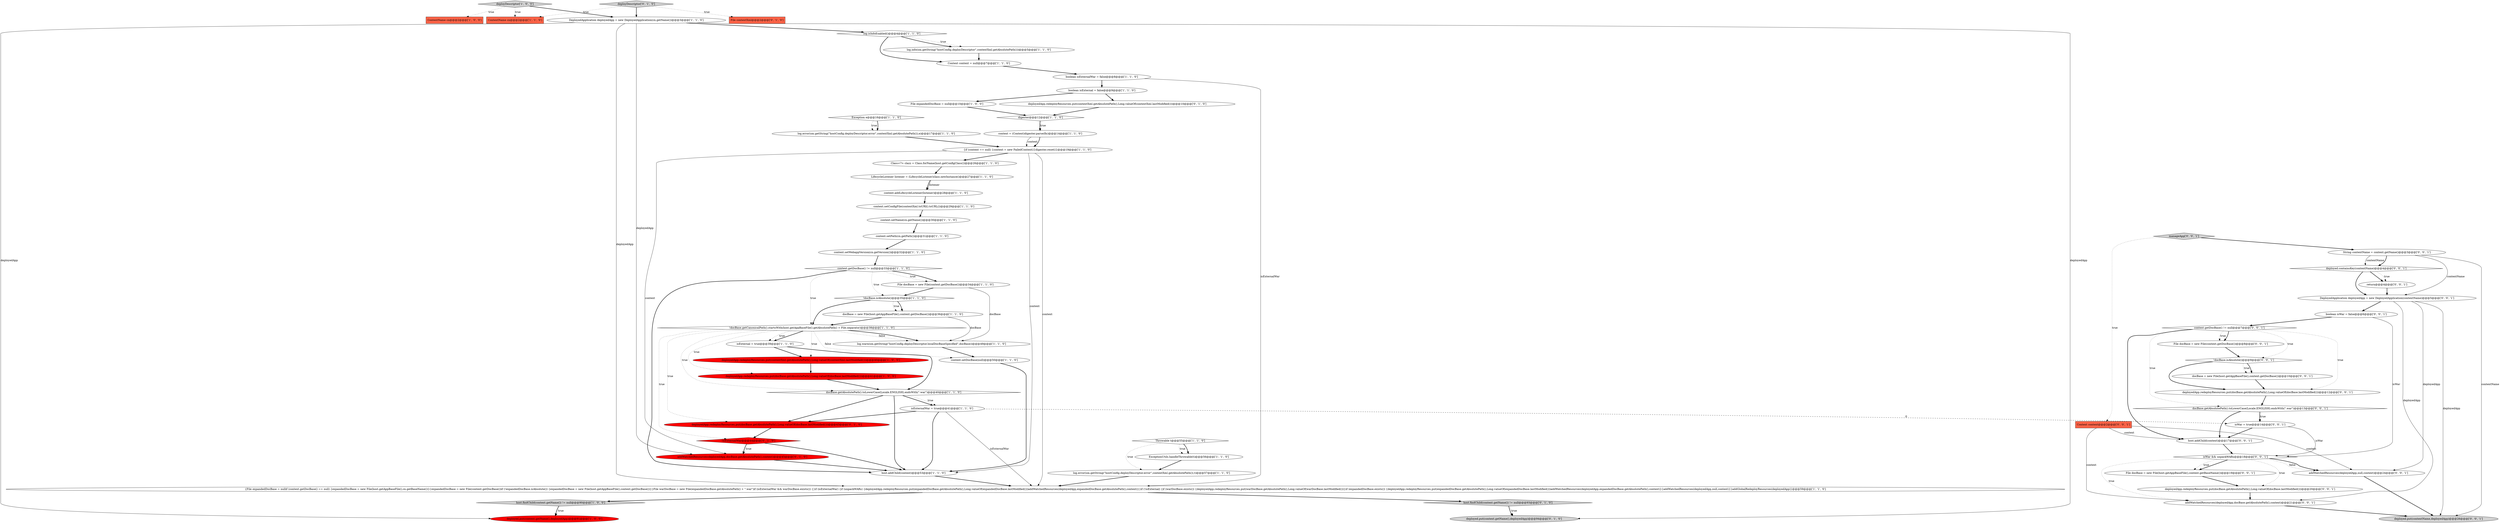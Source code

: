 digraph {
34 [style = filled, label = "{if (context == null) {context = new FailedContext()}digester.reset()}@@@19@@@['1', '1', '0']", fillcolor = white, shape = ellipse image = "AAA0AAABBB1BBB"];
6 [style = filled, label = "context = (Context)digester.parse(fis)@@@14@@@['1', '1', '0']", fillcolor = white, shape = ellipse image = "AAA0AAABBB1BBB"];
8 [style = filled, label = "context.getDocBase() != null@@@33@@@['1', '1', '0']", fillcolor = white, shape = diamond image = "AAA0AAABBB1BBB"];
26 [style = filled, label = "log.error(sm.getString(\"hostConfig.deployDescriptor.error\",contextXml.getAbsolutePath()),e)@@@17@@@['1', '1', '0']", fillcolor = white, shape = ellipse image = "AAA0AAABBB1BBB"];
65 [style = filled, label = "deployedApp.redeployResources.put(docBase.getAbsolutePath(),Long.valueOf(docBase.lastModified()))@@@20@@@['0', '0', '1']", fillcolor = white, shape = ellipse image = "AAA0AAABBB3BBB"];
66 [style = filled, label = "deployed.put(contextName,deployedApp)@@@26@@@['0', '0', '1']", fillcolor = lightgray, shape = ellipse image = "AAA0AAABBB3BBB"];
11 [style = filled, label = "deployed.put(context.getName(),deployedApp)@@@91@@@['1', '0', '0']", fillcolor = red, shape = ellipse image = "AAA1AAABBB1BBB"];
63 [style = filled, label = "deployed.containsKey(contextName)@@@4@@@['0', '0', '1']", fillcolor = white, shape = diamond image = "AAA0AAABBB3BBB"];
28 [style = filled, label = "LifecycleListener listener = (LifecycleListener)clazz.newInstance()@@@27@@@['1', '1', '0']", fillcolor = white, shape = ellipse image = "AAA0AAABBB1BBB"];
50 [style = filled, label = "boolean isWar = false@@@6@@@['0', '0', '1']", fillcolor = white, shape = ellipse image = "AAA0AAABBB3BBB"];
67 [style = filled, label = "Context context@@@2@@@['0', '0', '1']", fillcolor = tomato, shape = box image = "AAA0AAABBB3BBB"];
12 [style = filled, label = "context.setName(cn.getName())@@@30@@@['1', '1', '0']", fillcolor = white, shape = ellipse image = "AAA0AAABBB1BBB"];
57 [style = filled, label = "File docBase = new File(context.getDocBase())@@@8@@@['0', '0', '1']", fillcolor = white, shape = ellipse image = "AAA0AAABBB3BBB"];
37 [style = filled, label = "!docBase.getCanonicalPath().startsWith(host.getAppBaseFile().getAbsolutePath() + File.separator)@@@38@@@['1', '1', '0']", fillcolor = white, shape = diamond image = "AAA0AAABBB1BBB"];
60 [style = filled, label = "File docBase = new File(host.getAppBaseFile(),context.getBaseName())@@@19@@@['0', '0', '1']", fillcolor = white, shape = ellipse image = "AAA0AAABBB3BBB"];
46 [style = filled, label = "deployedApp.redeployResources.put(contextXml.getAbsolutePath(),Long.valueOf(contextXml.lastModified()))@@@10@@@['0', '1', '0']", fillcolor = white, shape = ellipse image = "AAA0AAABBB2BBB"];
53 [style = filled, label = "deployedApp.redeployResources.put(docBase.getAbsolutePath(),Long.valueOf(docBase.lastModified()))@@@12@@@['0', '0', '1']", fillcolor = white, shape = ellipse image = "AAA0AAABBB3BBB"];
35 [style = filled, label = "deployedApp.redeployResources.put(contextXml.getAbsolutePath(),Long.valueOf(contextXml.lastModified()))@@@40@@@['1', '0', '0']", fillcolor = red, shape = ellipse image = "AAA1AAABBB1BBB"];
52 [style = filled, label = "String contextName = context.getName()@@@3@@@['0', '0', '1']", fillcolor = white, shape = ellipse image = "AAA0AAABBB3BBB"];
47 [style = filled, label = "deployedApp.redeployResources.put(docBase.getAbsolutePath(),Long.valueOf(docBase.lastModified()))@@@43@@@['0', '1', '0']", fillcolor = red, shape = ellipse image = "AAA1AAABBB2BBB"];
13 [style = filled, label = "ContextName cn@@@2@@@['1', '1', '0']", fillcolor = tomato, shape = box image = "AAA0AAABBB1BBB"];
21 [style = filled, label = "deployedApp.redeployResources.put(docBase.getAbsolutePath(),Long.valueOf(docBase.lastModified()))@@@41@@@['1', '0', '0']", fillcolor = red, shape = ellipse image = "AAA1AAABBB1BBB"];
56 [style = filled, label = "context.getDocBase() != null@@@7@@@['0', '0', '1']", fillcolor = white, shape = diamond image = "AAA0AAABBB3BBB"];
61 [style = filled, label = "docBase = new File(host.getAppBaseFile(),context.getDocBase())@@@10@@@['0', '0', '1']", fillcolor = white, shape = ellipse image = "AAA0AAABBB3BBB"];
48 [style = filled, label = "host.findChild(context.getName()) != null@@@93@@@['0', '1', '0']", fillcolor = lightgray, shape = diamond image = "AAA0AAABBB2BBB"];
68 [style = filled, label = "host.addChild(context)@@@17@@@['0', '0', '1']", fillcolor = white, shape = ellipse image = "AAA0AAABBB3BBB"];
32 [style = filled, label = "docBase.getAbsolutePath().toLowerCase(Locale.ENGLISH).endsWith(\".war\")@@@40@@@['1', '1', '0']", fillcolor = white, shape = diamond image = "AAA0AAABBB1BBB"];
55 [style = filled, label = "isWar = true@@@14@@@['0', '0', '1']", fillcolor = white, shape = ellipse image = "AAA0AAABBB3BBB"];
2 [style = filled, label = "isExternal = true@@@39@@@['1', '1', '0']", fillcolor = white, shape = ellipse image = "AAA0AAABBB1BBB"];
9 [style = filled, label = "host.findChild(context.getName()) != null@@@90@@@['1', '0', '0']", fillcolor = lightgray, shape = diamond image = "AAA0AAABBB1BBB"];
3 [style = filled, label = "deployDescriptor['1', '0', '0']", fillcolor = lightgray, shape = diamond image = "AAA0AAABBB1BBB"];
45 [style = filled, label = "addWatchedResources(deployedApp,docBase.getAbsolutePath(),context)@@@45@@@['0', '1', '0']", fillcolor = red, shape = ellipse image = "AAA1AAABBB2BBB"];
16 [style = filled, label = "File expandedDocBase = null@@@10@@@['1', '0', '0']", fillcolor = white, shape = ellipse image = "AAA0AAABBB1BBB"];
49 [style = filled, label = "addWatchedResources(deployedApp,null,context)@@@24@@@['0', '0', '1']", fillcolor = white, shape = ellipse image = "AAA0AAABBB3BBB"];
1 [style = filled, label = "context.addLifecycleListener(listener)@@@28@@@['1', '1', '0']", fillcolor = white, shape = ellipse image = "AAA0AAABBB1BBB"];
62 [style = filled, label = "addWatchedResources(deployedApp,docBase.getAbsolutePath(),context)@@@21@@@['0', '0', '1']", fillcolor = white, shape = ellipse image = "AAA0AAABBB3BBB"];
4 [style = filled, label = "DeployedApplication deployedApp = new DeployedApplication(cn.getName())@@@3@@@['1', '1', '0']", fillcolor = white, shape = ellipse image = "AAA0AAABBB1BBB"];
0 [style = filled, label = "ContextName cn@@@2@@@['1', '0', '0']", fillcolor = tomato, shape = box image = "AAA0AAABBB1BBB"];
20 [style = filled, label = "!docBase.isAbsolute()@@@35@@@['1', '1', '0']", fillcolor = white, shape = diamond image = "AAA0AAABBB1BBB"];
31 [style = filled, label = "boolean isExternalWar = false@@@8@@@['1', '1', '0']", fillcolor = white, shape = ellipse image = "AAA0AAABBB1BBB"];
54 [style = filled, label = "!docBase.isAbsolute()@@@9@@@['0', '0', '1']", fillcolor = white, shape = diamond image = "AAA0AAABBB3BBB"];
17 [style = filled, label = "context.setPath(cn.getPath())@@@31@@@['1', '1', '0']", fillcolor = white, shape = ellipse image = "AAA0AAABBB1BBB"];
22 [style = filled, label = "context.setWebappVersion(cn.getVersion())@@@32@@@['1', '1', '0']", fillcolor = white, shape = ellipse image = "AAA0AAABBB1BBB"];
51 [style = filled, label = "manageApp['0', '0', '1']", fillcolor = lightgray, shape = diamond image = "AAA0AAABBB3BBB"];
33 [style = filled, label = "isExternalWar = true@@@41@@@['1', '1', '0']", fillcolor = white, shape = ellipse image = "AAA0AAABBB1BBB"];
23 [style = filled, label = "Exception e@@@16@@@['1', '1', '0']", fillcolor = white, shape = diamond image = "AAA0AAABBB1BBB"];
58 [style = filled, label = "isWar && unpackWARs@@@18@@@['0', '0', '1']", fillcolor = white, shape = diamond image = "AAA0AAABBB3BBB"];
38 [style = filled, label = "File docBase = new File(context.getDocBase())@@@34@@@['1', '1', '0']", fillcolor = white, shape = ellipse image = "AAA0AAABBB1BBB"];
18 [style = filled, label = "digester@@@12@@@['1', '1', '0']", fillcolor = white, shape = diamond image = "AAA0AAABBB1BBB"];
25 [style = filled, label = "docBase = new File(host.getAppBaseFile(),context.getDocBase())@@@36@@@['1', '1', '0']", fillcolor = white, shape = ellipse image = "AAA0AAABBB1BBB"];
30 [style = filled, label = "{File expandedDocBase = nullif (context.getDocBase() == null) {expandedDocBase = new File(host.getAppBaseFile(),cn.getBaseName())}{expandedDocBase = new File(context.getDocBase())if (!expandedDocBase.isAbsolute()) {expandedDocBase = new File(host.getAppBaseFile(),context.getDocBase())}}File warDocBase = new File(expandedDocBase.getAbsolutePath() + \".war\")if (isExternalWar && warDocBase.exists()) {}if (isExternalWar) {if (unpackWARs) {deployedApp.redeployResources.put(expandedDocBase.getAbsolutePath(),Long.valueOf(expandedDocBase.lastModified()))addWatchedResources(deployedApp,expandedDocBase.getAbsolutePath(),context)}}if (!isExternal) {if (warDocBase.exists()) {deployedApp.redeployResources.put(warDocBase.getAbsolutePath(),Long.valueOf(warDocBase.lastModified()))}if (expandedDocBase.exists()) {deployedApp.redeployResources.put(expandedDocBase.getAbsolutePath(),Long.valueOf(expandedDocBase.lastModified()))addWatchedResources(deployedApp,expandedDocBase.getAbsolutePath(),context)}{addWatchedResources(deployedApp,null,context)}}addGlobalRedeployResources(deployedApp)}@@@59@@@['1', '1', '0']", fillcolor = white, shape = ellipse image = "AAA0AAABBB1BBB"];
5 [style = filled, label = "log.info(sm.getString(\"hostConfig.deployDescriptor\",contextXml.getAbsolutePath()))@@@5@@@['1', '1', '0']", fillcolor = white, shape = ellipse image = "AAA0AAABBB1BBB"];
19 [style = filled, label = "Context context = null@@@7@@@['1', '1', '0']", fillcolor = white, shape = ellipse image = "AAA0AAABBB1BBB"];
27 [style = filled, label = "Throwable t@@@55@@@['1', '1', '0']", fillcolor = white, shape = diamond image = "AAA0AAABBB1BBB"];
39 [style = filled, label = "log.warn(sm.getString(\"hostConfig.deployDescriptor.localDocBaseSpecified\",docBase))@@@49@@@['1', '1', '0']", fillcolor = white, shape = ellipse image = "AAA0AAABBB1BBB"];
7 [style = filled, label = "Class<?> clazz = Class.forName(host.getConfigClass())@@@26@@@['1', '1', '0']", fillcolor = white, shape = ellipse image = "AAA0AAABBB1BBB"];
29 [style = filled, label = "context.setDocBase(null)@@@50@@@['1', '1', '0']", fillcolor = white, shape = ellipse image = "AAA0AAABBB1BBB"];
36 [style = filled, label = "host.addChild(context)@@@53@@@['1', '1', '0']", fillcolor = white, shape = ellipse image = "AAA0AAABBB1BBB"];
42 [style = filled, label = "deployDescriptor['0', '1', '0']", fillcolor = lightgray, shape = diamond image = "AAA0AAABBB2BBB"];
44 [style = filled, label = "!isExternalWar@@@44@@@['0', '1', '0']", fillcolor = red, shape = diamond image = "AAA1AAABBB2BBB"];
24 [style = filled, label = "context.setConfigFile(contextXml.toURI().toURL())@@@29@@@['1', '1', '0']", fillcolor = white, shape = ellipse image = "AAA0AAABBB1BBB"];
64 [style = filled, label = "return@@@4@@@['0', '0', '1']", fillcolor = white, shape = ellipse image = "AAA0AAABBB3BBB"];
40 [style = filled, label = "boolean isExternal = false@@@9@@@['1', '1', '0']", fillcolor = white, shape = ellipse image = "AAA0AAABBB1BBB"];
69 [style = filled, label = "docBase.getAbsolutePath().toLowerCase(Locale.ENGLISH).endsWith(\".war\")@@@13@@@['0', '0', '1']", fillcolor = white, shape = diamond image = "AAA0AAABBB3BBB"];
43 [style = filled, label = "deployed.put(context.getName(),deployedApp)@@@94@@@['0', '1', '0']", fillcolor = lightgray, shape = ellipse image = "AAA0AAABBB2BBB"];
59 [style = filled, label = "DeployedApplication deployedApp = new DeployedApplication(contextName)@@@5@@@['0', '0', '1']", fillcolor = white, shape = ellipse image = "AAA0AAABBB3BBB"];
14 [style = filled, label = "log.error(sm.getString(\"hostConfig.deployDescriptor.error\",contextXml.getAbsolutePath()),t)@@@57@@@['1', '1', '0']", fillcolor = white, shape = ellipse image = "AAA0AAABBB1BBB"];
10 [style = filled, label = "ExceptionUtils.handleThrowable(t)@@@56@@@['1', '1', '0']", fillcolor = white, shape = ellipse image = "AAA0AAABBB1BBB"];
41 [style = filled, label = "File contextXml@@@2@@@['0', '1', '0']", fillcolor = tomato, shape = box image = "AAA0AAABBB2BBB"];
15 [style = filled, label = "log.isInfoEnabled()@@@4@@@['1', '1', '0']", fillcolor = white, shape = diamond image = "AAA0AAABBB1BBB"];
2->35 [style = bold, label=""];
27->14 [style = dotted, label="true"];
55->68 [style = bold, label=""];
53->69 [style = bold, label=""];
9->11 [style = bold, label=""];
4->45 [style = solid, label="deployedApp"];
26->34 [style = bold, label=""];
4->15 [style = bold, label=""];
65->62 [style = bold, label=""];
50->56 [style = bold, label=""];
58->60 [style = bold, label=""];
58->62 [style = dotted, label="true"];
69->68 [style = bold, label=""];
54->61 [style = dotted, label="true"];
52->63 [style = solid, label="contextName"];
3->4 [style = bold, label=""];
69->55 [style = bold, label=""];
4->11 [style = solid, label="deployedApp"];
8->37 [style = dotted, label="true"];
22->8 [style = bold, label=""];
8->36 [style = bold, label=""];
40->16 [style = bold, label=""];
59->62 [style = solid, label="deployedApp"];
48->43 [style = bold, label=""];
4->30 [style = solid, label="deployedApp"];
6->34 [style = solid, label="context"];
20->37 [style = bold, label=""];
3->0 [style = dotted, label="true"];
31->40 [style = bold, label=""];
54->53 [style = bold, label=""];
31->30 [style = solid, label="isExternalWar"];
60->65 [style = bold, label=""];
56->54 [style = dotted, label="true"];
8->20 [style = dotted, label="true"];
48->43 [style = dotted, label="true"];
2->32 [style = bold, label=""];
4->43 [style = solid, label="deployedApp"];
28->1 [style = solid, label="listener"];
8->38 [style = dotted, label="true"];
39->29 [style = bold, label=""];
63->64 [style = dotted, label="true"];
29->36 [style = bold, label=""];
57->54 [style = bold, label=""];
67->49 [style = solid, label="context"];
52->66 [style = solid, label="contextName"];
14->30 [style = bold, label=""];
10->14 [style = bold, label=""];
59->66 [style = solid, label="deployedApp"];
34->30 [style = solid, label="context"];
69->55 [style = dotted, label="true"];
67->62 [style = solid, label="context"];
56->57 [style = bold, label=""];
20->25 [style = bold, label=""];
58->60 [style = dotted, label="true"];
8->38 [style = bold, label=""];
35->21 [style = bold, label=""];
52->59 [style = solid, label="contextName"];
18->6 [style = dotted, label="true"];
34->45 [style = solid, label="context"];
36->30 [style = bold, label=""];
67->68 [style = solid, label="context"];
33->47 [style = bold, label=""];
25->37 [style = bold, label=""];
33->36 [style = bold, label=""];
51->67 [style = dotted, label="true"];
56->69 [style = dotted, label="true"];
32->36 [style = bold, label=""];
47->44 [style = bold, label=""];
54->61 [style = bold, label=""];
44->45 [style = bold, label=""];
52->63 [style = bold, label=""];
44->45 [style = dotted, label="true"];
56->68 [style = bold, label=""];
15->5 [style = dotted, label="true"];
59->50 [style = bold, label=""];
24->12 [style = bold, label=""];
38->20 [style = bold, label=""];
16->18 [style = bold, label=""];
20->25 [style = dotted, label="true"];
34->36 [style = solid, label="context"];
6->34 [style = bold, label=""];
63->59 [style = bold, label=""];
9->11 [style = dotted, label="true"];
33->55 [style = dashed, label="0"];
12->17 [style = bold, label=""];
45->36 [style = bold, label=""];
30->9 [style = bold, label=""];
50->58 [style = solid, label="isWar"];
25->39 [style = solid, label="docBase"];
62->66 [style = bold, label=""];
64->59 [style = bold, label=""];
15->19 [style = bold, label=""];
46->18 [style = bold, label=""];
51->52 [style = bold, label=""];
58->49 [style = dotted, label="false"];
58->49 [style = bold, label=""];
32->33 [style = bold, label=""];
32->33 [style = dotted, label="true"];
42->41 [style = dotted, label="true"];
5->19 [style = bold, label=""];
42->4 [style = bold, label=""];
37->35 [style = dotted, label="true"];
58->65 [style = dotted, label="true"];
7->28 [style = bold, label=""];
37->32 [style = dotted, label="true"];
18->6 [style = bold, label=""];
27->10 [style = bold, label=""];
37->39 [style = dotted, label="false"];
56->57 [style = dotted, label="true"];
37->2 [style = bold, label=""];
37->44 [style = dotted, label="true"];
37->39 [style = bold, label=""];
3->13 [style = dotted, label="true"];
44->36 [style = bold, label=""];
19->31 [style = bold, label=""];
63->64 [style = bold, label=""];
38->39 [style = solid, label="docBase"];
37->21 [style = dotted, label="true"];
23->26 [style = bold, label=""];
27->10 [style = dotted, label="true"];
37->29 [style = dotted, label="false"];
34->7 [style = bold, label=""];
28->1 [style = bold, label=""];
17->22 [style = bold, label=""];
33->30 [style = solid, label="isExternalWar"];
15->5 [style = bold, label=""];
40->46 [style = bold, label=""];
59->49 [style = solid, label="deployedApp"];
55->58 [style = solid, label="isWar"];
49->66 [style = bold, label=""];
61->53 [style = bold, label=""];
23->26 [style = dotted, label="true"];
32->47 [style = bold, label=""];
1->24 [style = bold, label=""];
56->53 [style = dotted, label="true"];
21->32 [style = bold, label=""];
37->47 [style = dotted, label="true"];
30->48 [style = bold, label=""];
37->2 [style = dotted, label="true"];
68->58 [style = bold, label=""];
42->13 [style = dotted, label="true"];
}

